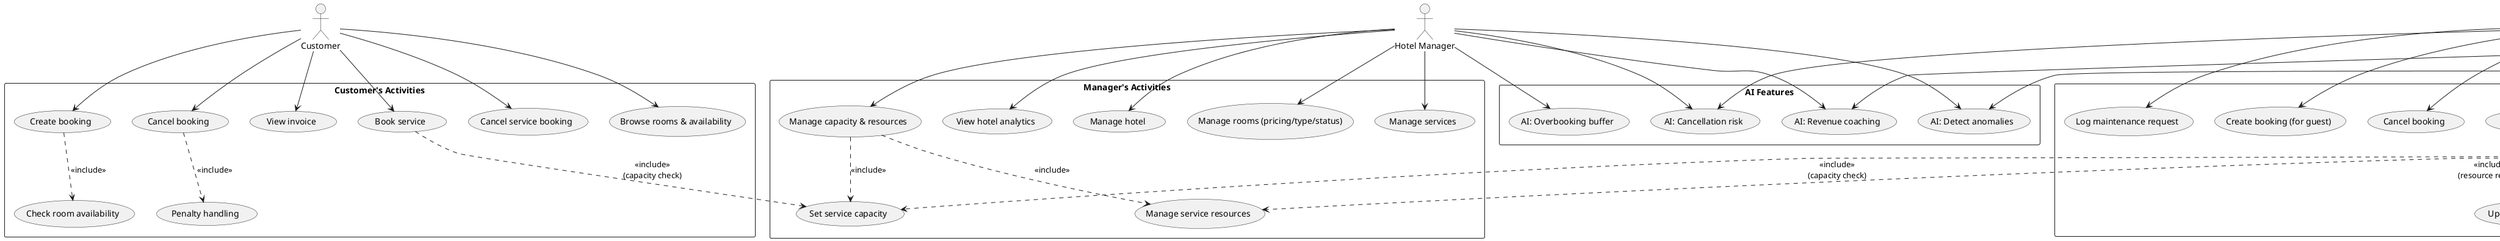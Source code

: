 ﻿@startuml
' Vertical layout
skinparam shadowing false
skinparam packageStyle rectangle
top to bottom direction

actor Customer
actor Receptionist
actor "Hotel Manager" as Manager
actor SystemAdmin as Admin

package "Customer's Activities" {
  usecase UC_Browse as "Browse rooms & availability"
  usecase UC_Book as "Create booking"
  usecase UC_Cancel as "Cancel booking"
  usecase UC_ViewInvoice as "View invoice"
  usecase UC_ServiceBook as "Book service"
  usecase UC_ServiceCancel as "Cancel service booking"
  usecase UC_CheckAvail as "Check room availability"
  usecase UC_Penalty as "Penalty handling"
}

package "Receptionist's Activities" {
  usecase R_CreateBooking as "Create booking (for guest)"
  usecase R_CancelBooking as "Cancel booking"
  usecase R_CheckIn as "Check-in guest"
  usecase R_CheckOut as "Check-out guest"
  usecase R_InvoiceOps as "Generate/update invoice"
  usecase R_ServiceBook as "Book service"
  usecase R_ServiceCancel as "Cancel service booking"
  usecase R_GuestHistory as "View guest history"
  usecase R_MaintReq as "Log maintenance request"
  usecase R_UpdateRoom as "Update room status"
  usecase R_GenInvoice as "Generate invoice"
}

package "Manager's Activities" {
  usecase M_ManageHotel as "Manage hotel"
  usecase M_ManageRooms as "Manage rooms (pricing/type/status)"
  usecase M_ManageServices as "Manage services"
  usecase M_ManageCapacity as "Manage capacity & resources"
  usecase M_Analytics as "View hotel analytics"
  usecase M_SetCapacity as "Set service capacity"
  usecase M_ResMgmt as "Manage service resources"
}

package "Admin's Activities" {
  usecase A_Users as "Manage users & roles"
  usecase A_Hotels as "Manage hotels & assignments"
  usecase A_Analytics as "View system analytics (time-series)"
  usecase A_Maint as "Review maintenance"
}

package "AI Features" {
  usecase AI_Risk as "AI: Cancellation risk"
  usecase AI_Anom as "AI: Detect anomalies"
  usecase AI_Revenue as "AI: Revenue coaching"
  usecase AI_Overbook as "AI: Overbooking buffer"
}

Customer --> UC_Browse
Customer --> UC_Book
Customer --> UC_Cancel
Customer --> UC_ViewInvoice
Customer --> UC_ServiceBook
Customer --> UC_ServiceCancel

Receptionist --> R_CreateBooking
Receptionist --> R_CancelBooking
Receptionist --> R_CheckIn
Receptionist --> R_CheckOut
Receptionist --> R_InvoiceOps
Receptionist --> R_ServiceBook
Receptionist --> R_ServiceCancel
Receptionist --> R_GuestHistory
Receptionist --> R_MaintReq
Receptionist --> AI_Risk

Manager --> M_ManageHotel
Manager --> M_ManageRooms
Manager --> M_ManageServices
Manager --> M_ManageCapacity
Manager --> M_Analytics
Manager --> AI_Risk
Manager --> AI_Anom
Manager --> AI_Revenue
Manager --> AI_Overbook

Admin --> A_Users
Admin --> A_Hotels
Admin --> A_Analytics
Admin --> A_Maint
Admin --> AI_Anom
Admin --> AI_Revenue

UC_Book ..> UC_CheckAvail : <<include>>
UC_Cancel ..> UC_Penalty : <<include>>
R_CheckIn ..> R_UpdateRoom : <<include>>
R_CheckOut ..> R_GenInvoice : <<include>>
M_ManageCapacity ..> M_SetCapacity : <<include>>
M_ManageCapacity ..> M_ResMgmt : <<include>>
R_ServiceBook ..> M_SetCapacity : <<include>>\n(capacity check)
R_ServiceBook ..> M_ResMgmt : <<include>>\n(resource reserve)
UC_ServiceBook ..> M_SetCapacity : <<include>>\n(capacity check)

@enduml

